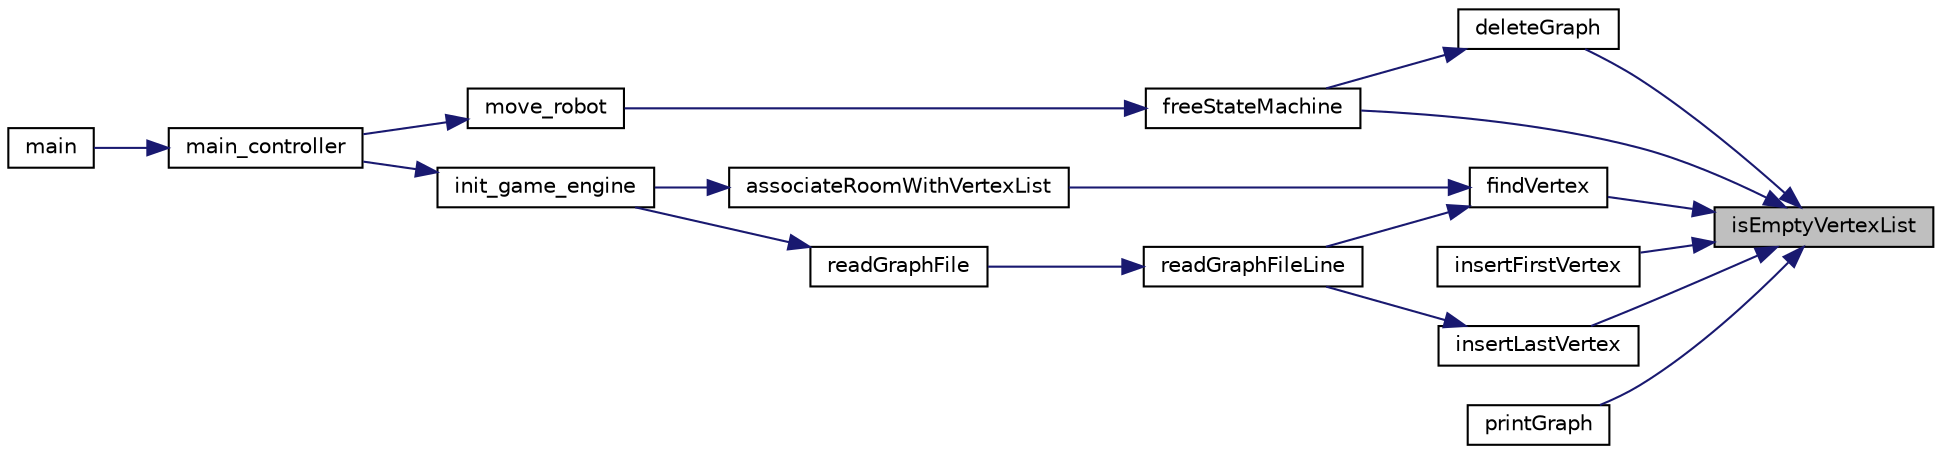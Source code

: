 digraph "isEmptyVertexList"
{
 // LATEX_PDF_SIZE
  edge [fontname="Helvetica",fontsize="10",labelfontname="Helvetica",labelfontsize="10"];
  node [fontname="Helvetica",fontsize="10",shape=record];
  rankdir="RL";
  Node1 [label="isEmptyVertexList",height=0.2,width=0.4,color="black", fillcolor="grey75", style="filled", fontcolor="black",tooltip=" "];
  Node1 -> Node2 [dir="back",color="midnightblue",fontsize="10",style="solid",fontname="Helvetica"];
  Node2 [label="deleteGraph",height=0.2,width=0.4,color="black", fillcolor="white", style="filled",URL="$model_8h.html#a9fc48a2295540124c1ff418154d9ca2c",tooltip=" "];
  Node2 -> Node3 [dir="back",color="midnightblue",fontsize="10",style="solid",fontname="Helvetica"];
  Node3 [label="freeStateMachine",height=0.2,width=0.4,color="black", fillcolor="white", style="filled",URL="$model_8h.html#a3f35be62c9475e93d89db063bedf7519",tooltip=" "];
  Node3 -> Node4 [dir="back",color="midnightblue",fontsize="10",style="solid",fontname="Helvetica"];
  Node4 [label="move_robot",height=0.2,width=0.4,color="black", fillcolor="white", style="filled",URL="$controller_8h.html#a151235593347c91940fe9e25e86a9e4e",tooltip=" "];
  Node4 -> Node5 [dir="back",color="midnightblue",fontsize="10",style="solid",fontname="Helvetica"];
  Node5 [label="main_controller",height=0.2,width=0.4,color="black", fillcolor="white", style="filled",URL="$controller_8h.html#ac2493e7346025d6f838332a06eedcbd3",tooltip=" "];
  Node5 -> Node6 [dir="back",color="midnightblue",fontsize="10",style="solid",fontname="Helvetica"];
  Node6 [label="main",height=0.2,width=0.4,color="black", fillcolor="white", style="filled",URL="$main_8c.html#a840291bc02cba5474a4cb46a9b9566fe",tooltip=" "];
  Node1 -> Node7 [dir="back",color="midnightblue",fontsize="10",style="solid",fontname="Helvetica"];
  Node7 [label="findVertex",height=0.2,width=0.4,color="black", fillcolor="white", style="filled",URL="$model_8h.html#a9098b8e1dda296d4a762a4d09242ef9f",tooltip=" "];
  Node7 -> Node8 [dir="back",color="midnightblue",fontsize="10",style="solid",fontname="Helvetica"];
  Node8 [label="associateRoomWithVertexList",height=0.2,width=0.4,color="black", fillcolor="white", style="filled",URL="$model_8h.html#a6448bed9d8872dd91ef47583cb38d5d4",tooltip=" "];
  Node8 -> Node9 [dir="back",color="midnightblue",fontsize="10",style="solid",fontname="Helvetica"];
  Node9 [label="init_game_engine",height=0.2,width=0.4,color="black", fillcolor="white", style="filled",URL="$controller_8h.html#ac83d7c0b0eb9d2d33fe69189040c3dee",tooltip=" "];
  Node9 -> Node5 [dir="back",color="midnightblue",fontsize="10",style="solid",fontname="Helvetica"];
  Node7 -> Node10 [dir="back",color="midnightblue",fontsize="10",style="solid",fontname="Helvetica"];
  Node10 [label="readGraphFileLine",height=0.2,width=0.4,color="black", fillcolor="white", style="filled",URL="$model_8h.html#a6bf9c8503192318e485bb587c7ef8217",tooltip=" "];
  Node10 -> Node11 [dir="back",color="midnightblue",fontsize="10",style="solid",fontname="Helvetica"];
  Node11 [label="readGraphFile",height=0.2,width=0.4,color="black", fillcolor="white", style="filled",URL="$model_8h.html#a84f8e96951c3ff2eff2b19dd235b3f1a",tooltip=" "];
  Node11 -> Node9 [dir="back",color="midnightblue",fontsize="10",style="solid",fontname="Helvetica"];
  Node1 -> Node3 [dir="back",color="midnightblue",fontsize="10",style="solid",fontname="Helvetica"];
  Node1 -> Node12 [dir="back",color="midnightblue",fontsize="10",style="solid",fontname="Helvetica"];
  Node12 [label="insertFirstVertex",height=0.2,width=0.4,color="black", fillcolor="white", style="filled",URL="$model_8h.html#a49c999f92292406ffea5985dde7163bc",tooltip=" "];
  Node1 -> Node13 [dir="back",color="midnightblue",fontsize="10",style="solid",fontname="Helvetica"];
  Node13 [label="insertLastVertex",height=0.2,width=0.4,color="black", fillcolor="white", style="filled",URL="$model_8h.html#aa6dceb4cddd951fbc3b3148b39f5cf8e",tooltip=" "];
  Node13 -> Node10 [dir="back",color="midnightblue",fontsize="10",style="solid",fontname="Helvetica"];
  Node1 -> Node14 [dir="back",color="midnightblue",fontsize="10",style="solid",fontname="Helvetica"];
  Node14 [label="printGraph",height=0.2,width=0.4,color="black", fillcolor="white", style="filled",URL="$model_8h.html#abd70e8bd9ff1695b24ec6b5fa40180bd",tooltip=" "];
}
